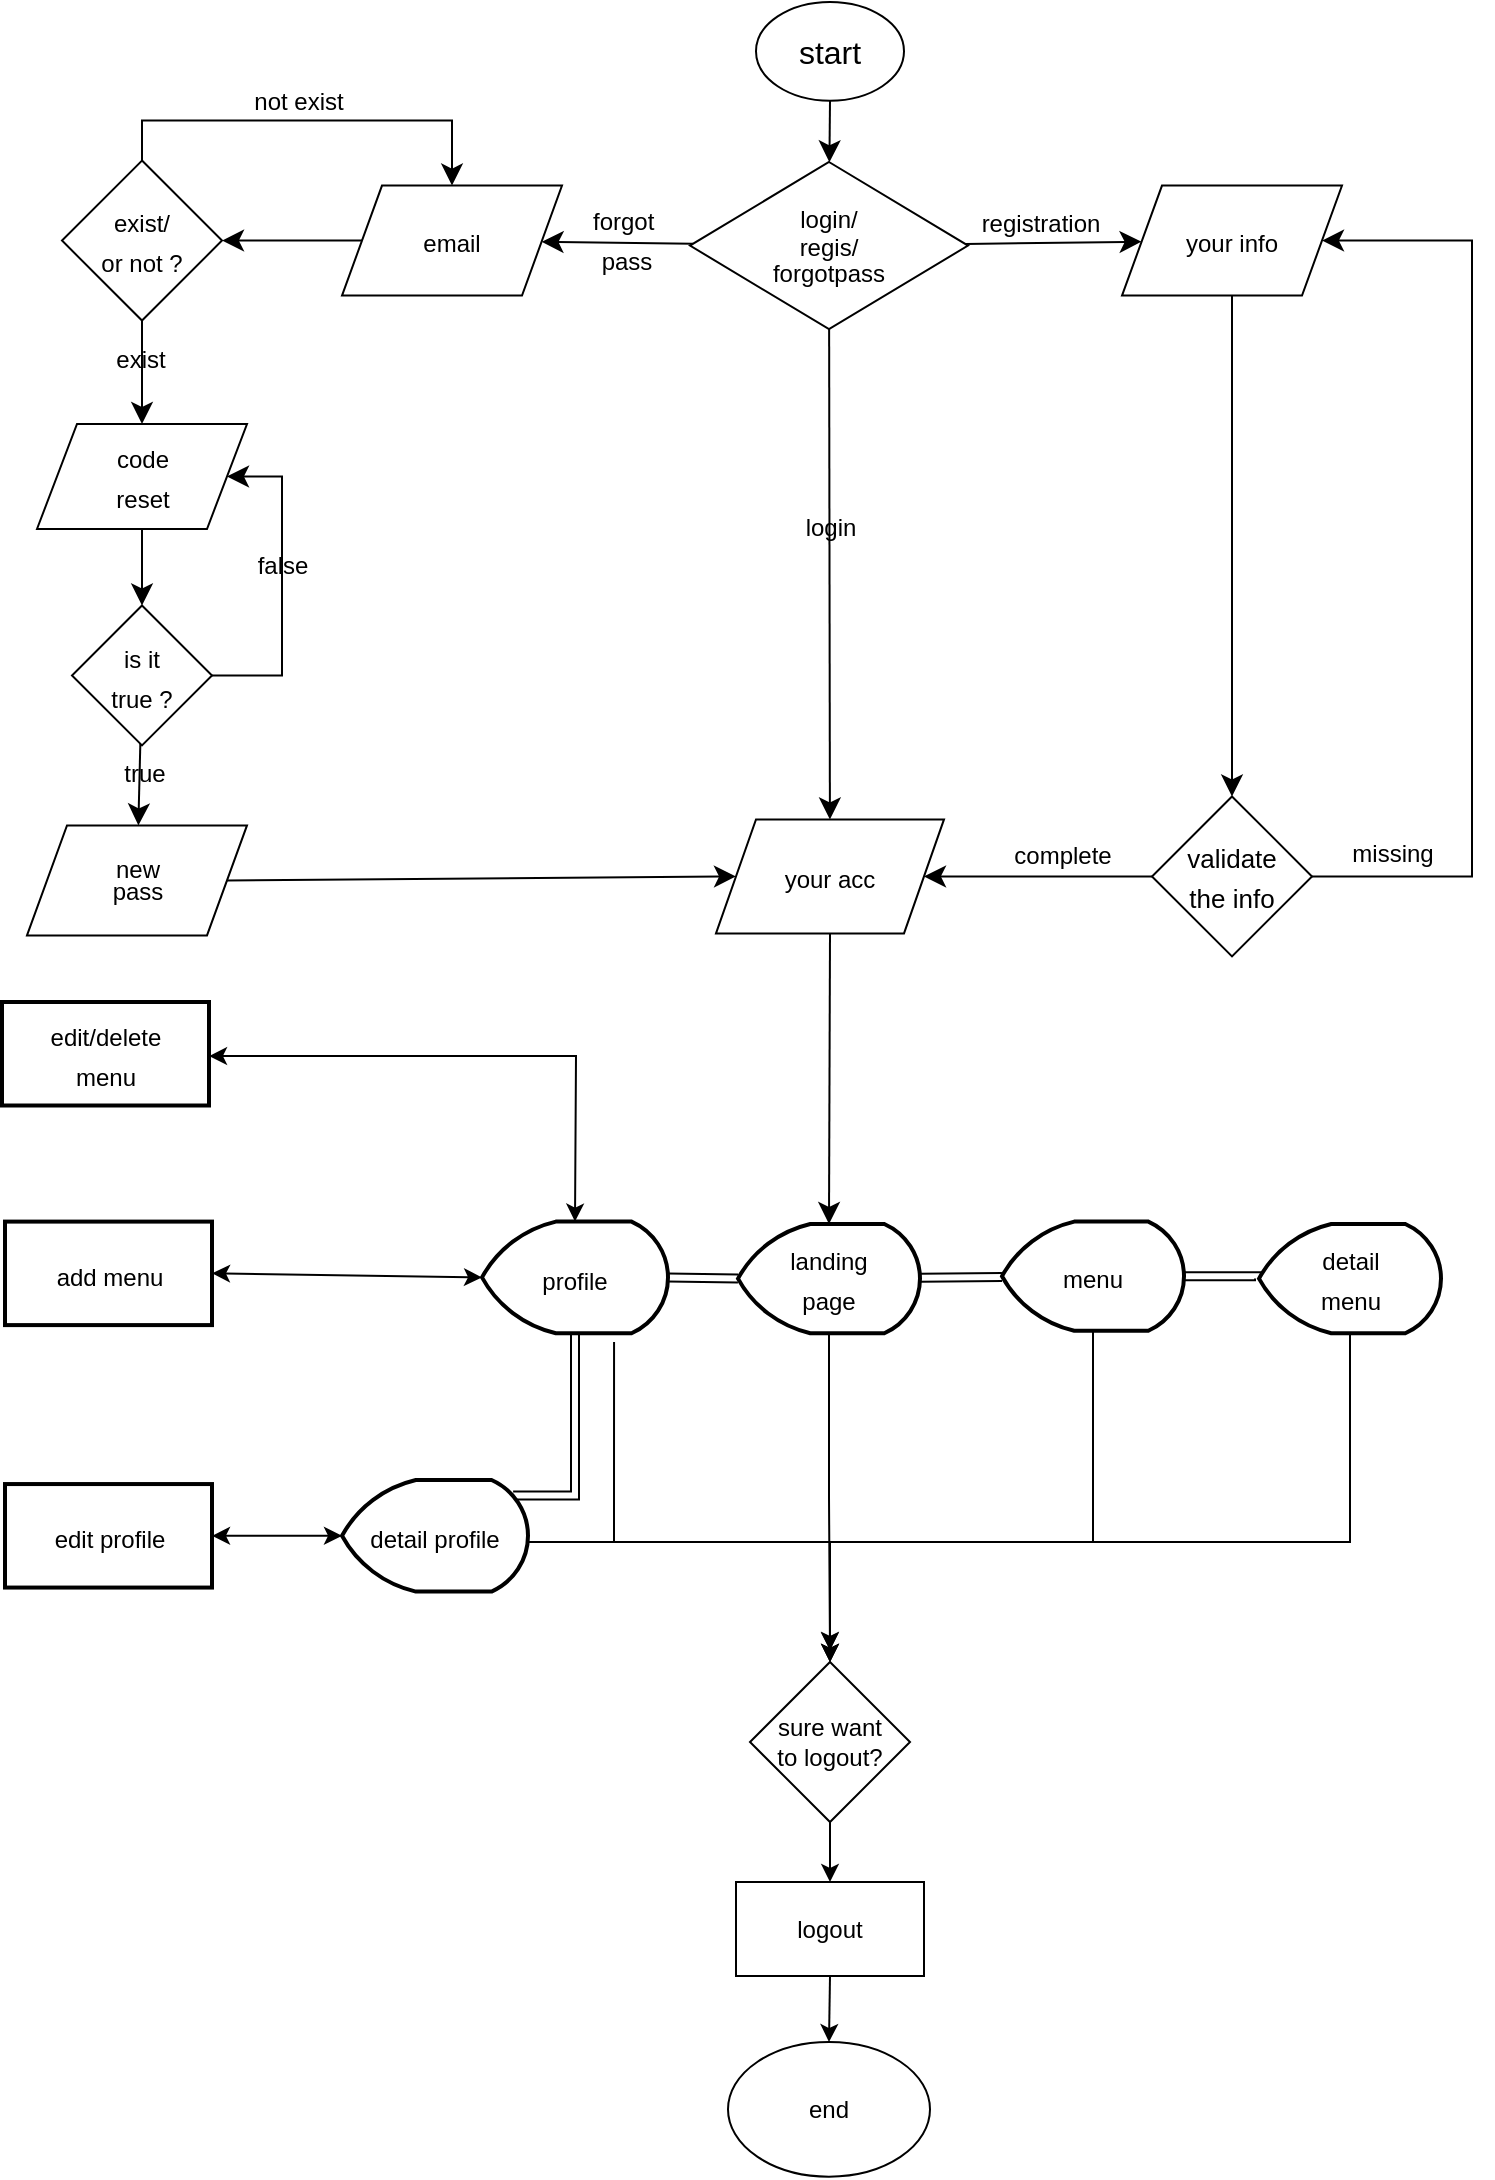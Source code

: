 <mxfile version="21.6.2" type="github">
  <diagram id="C5RBs43oDa-KdzZeNtuy" name="Page-1">
    <mxGraphModel dx="1707" dy="522" grid="1" gridSize="10" guides="1" tooltips="1" connect="1" arrows="1" fold="1" page="1" pageScale="1" pageWidth="827" pageHeight="1169" math="0" shadow="0">
      <root>
        <mxCell id="WIyWlLk6GJQsqaUBKTNV-0" />
        <mxCell id="WIyWlLk6GJQsqaUBKTNV-1" parent="WIyWlLk6GJQsqaUBKTNV-0" />
        <mxCell id="jDc-DO-Nr4QKycDwIe2J-2" value="" style="edgeStyle=none;curved=1;rounded=0;orthogonalLoop=1;jettySize=auto;html=1;fontSize=12;startSize=8;endSize=8;labelBackgroundColor=none;fontColor=default;" parent="WIyWlLk6GJQsqaUBKTNV-1" source="jDc-DO-Nr4QKycDwIe2J-0" target="jDc-DO-Nr4QKycDwIe2J-1" edge="1">
          <mxGeometry relative="1" as="geometry" />
        </mxCell>
        <mxCell id="jDc-DO-Nr4QKycDwIe2J-0" value="start" style="ellipse;whiteSpace=wrap;html=1;fontSize=16;labelBackgroundColor=none;" parent="WIyWlLk6GJQsqaUBKTNV-1" vertex="1">
          <mxGeometry x="377" width="74" height="49.33" as="geometry" />
        </mxCell>
        <mxCell id="jDc-DO-Nr4QKycDwIe2J-4" value="" style="edgeStyle=none;curved=1;rounded=0;orthogonalLoop=1;jettySize=auto;html=1;fontSize=12;startSize=8;endSize=8;labelBackgroundColor=none;fontColor=default;" parent="WIyWlLk6GJQsqaUBKTNV-1" source="jDc-DO-Nr4QKycDwIe2J-1" target="jDc-DO-Nr4QKycDwIe2J-3" edge="1">
          <mxGeometry relative="1" as="geometry" />
        </mxCell>
        <mxCell id="jDc-DO-Nr4QKycDwIe2J-5" value="&lt;font style=&quot;font-size: 12px;&quot;&gt;login&lt;/font&gt;" style="edgeLabel;html=1;align=center;verticalAlign=middle;resizable=0;points=[];fontSize=16;labelBackgroundColor=none;" parent="jDc-DO-Nr4QKycDwIe2J-4" vertex="1" connectable="0">
          <mxGeometry x="-0.204" y="2" relative="1" as="geometry">
            <mxPoint x="-2" as="offset" />
          </mxGeometry>
        </mxCell>
        <mxCell id="jDc-DO-Nr4QKycDwIe2J-8" value="" style="edgeStyle=none;curved=1;rounded=0;orthogonalLoop=1;jettySize=auto;html=1;fontSize=12;startSize=8;endSize=8;labelBackgroundColor=none;fontColor=default;" parent="WIyWlLk6GJQsqaUBKTNV-1" source="jDc-DO-Nr4QKycDwIe2J-1" target="jDc-DO-Nr4QKycDwIe2J-7" edge="1">
          <mxGeometry relative="1" as="geometry" />
        </mxCell>
        <mxCell id="jDc-DO-Nr4QKycDwIe2J-9" value="&lt;font style=&quot;font-size: 12px;&quot;&gt;registration&lt;/font&gt;" style="edgeLabel;html=1;align=center;verticalAlign=middle;resizable=0;points=[];fontSize=16;labelBackgroundColor=none;" parent="jDc-DO-Nr4QKycDwIe2J-8" vertex="1" connectable="0">
          <mxGeometry x="0.032" y="-1" relative="1" as="geometry">
            <mxPoint x="-8" y="-13" as="offset" />
          </mxGeometry>
        </mxCell>
        <mxCell id="jDc-DO-Nr4QKycDwIe2J-11" value="" style="edgeStyle=none;curved=1;rounded=0;orthogonalLoop=1;jettySize=auto;html=1;fontSize=12;startSize=8;endSize=8;labelBackgroundColor=none;fontColor=default;" parent="WIyWlLk6GJQsqaUBKTNV-1" source="jDc-DO-Nr4QKycDwIe2J-1" target="jDc-DO-Nr4QKycDwIe2J-10" edge="1">
          <mxGeometry relative="1" as="geometry" />
        </mxCell>
        <mxCell id="jDc-DO-Nr4QKycDwIe2J-21" value="&lt;font style=&quot;font-size: 12px;&quot;&gt;forgot&amp;nbsp;&lt;br&gt;pass&lt;/font&gt;" style="edgeLabel;html=1;align=center;verticalAlign=middle;resizable=0;points=[];fontSize=16;labelBackgroundColor=none;" parent="jDc-DO-Nr4QKycDwIe2J-11" vertex="1" connectable="0">
          <mxGeometry x="-0.405" y="2" relative="1" as="geometry">
            <mxPoint x="-11" y="-5" as="offset" />
          </mxGeometry>
        </mxCell>
        <mxCell id="jDc-DO-Nr4QKycDwIe2J-1" value="&lt;p style=&quot;line-height: 80%;&quot;&gt;&lt;font style=&quot;font-size: 12px;&quot;&gt;login/&lt;br&gt;regis/&lt;br&gt;forgotpass&lt;/font&gt;&lt;/p&gt;" style="rhombus;whiteSpace=wrap;html=1;fontSize=16;labelBackgroundColor=none;" parent="WIyWlLk6GJQsqaUBKTNV-1" vertex="1">
          <mxGeometry x="344" y="80" width="139" height="83.58" as="geometry" />
        </mxCell>
        <mxCell id="jDc-DO-Nr4QKycDwIe2J-34" style="edgeStyle=none;curved=1;rounded=0;orthogonalLoop=1;jettySize=auto;html=1;exitX=0.5;exitY=1;exitDx=0;exitDy=0;entryX=0.5;entryY=0;entryDx=0;entryDy=0;entryPerimeter=0;fontSize=12;startSize=8;endSize=8;labelBackgroundColor=none;fontColor=default;" parent="WIyWlLk6GJQsqaUBKTNV-1" source="jDc-DO-Nr4QKycDwIe2J-3" target="jDc-DO-Nr4QKycDwIe2J-33" edge="1">
          <mxGeometry relative="1" as="geometry" />
        </mxCell>
        <mxCell id="jDc-DO-Nr4QKycDwIe2J-3" value="&lt;font style=&quot;font-size: 12px;&quot;&gt;your acc&lt;/font&gt;" style="shape=parallelogram;perimeter=parallelogramPerimeter;whiteSpace=wrap;html=1;fixedSize=1;fontSize=16;labelBackgroundColor=none;" parent="WIyWlLk6GJQsqaUBKTNV-1" vertex="1">
          <mxGeometry x="357" y="408.71" width="114" height="57" as="geometry" />
        </mxCell>
        <mxCell id="jDc-DO-Nr4QKycDwIe2J-16" value="" style="edgeStyle=none;curved=1;rounded=0;orthogonalLoop=1;jettySize=auto;html=1;fontSize=12;startSize=8;endSize=8;labelBackgroundColor=none;fontColor=default;" parent="WIyWlLk6GJQsqaUBKTNV-1" source="jDc-DO-Nr4QKycDwIe2J-7" target="jDc-DO-Nr4QKycDwIe2J-15" edge="1">
          <mxGeometry relative="1" as="geometry" />
        </mxCell>
        <mxCell id="jDc-DO-Nr4QKycDwIe2J-7" value="&lt;font style=&quot;font-size: 12px;&quot;&gt;your info&lt;/font&gt;" style="shape=parallelogram;perimeter=parallelogramPerimeter;whiteSpace=wrap;html=1;fixedSize=1;fontSize=16;labelBackgroundColor=none;" parent="WIyWlLk6GJQsqaUBKTNV-1" vertex="1">
          <mxGeometry x="560" y="91.79" width="110" height="55" as="geometry" />
        </mxCell>
        <mxCell id="jDc-DO-Nr4QKycDwIe2J-23" value="" style="edgeStyle=none;curved=1;rounded=0;orthogonalLoop=1;jettySize=auto;html=1;fontSize=12;startSize=8;endSize=8;labelBackgroundColor=none;fontColor=default;" parent="WIyWlLk6GJQsqaUBKTNV-1" source="jDc-DO-Nr4QKycDwIe2J-10" target="jDc-DO-Nr4QKycDwIe2J-22" edge="1">
          <mxGeometry relative="1" as="geometry" />
        </mxCell>
        <mxCell id="jDc-DO-Nr4QKycDwIe2J-10" value="&lt;font style=&quot;font-size: 12px;&quot;&gt;email&lt;/font&gt;" style="shape=parallelogram;perimeter=parallelogramPerimeter;whiteSpace=wrap;html=1;fixedSize=1;fontSize=16;labelBackgroundColor=none;" parent="WIyWlLk6GJQsqaUBKTNV-1" vertex="1">
          <mxGeometry x="170" y="91.79" width="110" height="55" as="geometry" />
        </mxCell>
        <mxCell id="jDc-DO-Nr4QKycDwIe2J-17" style="edgeStyle=orthogonalEdgeStyle;rounded=0;orthogonalLoop=1;jettySize=auto;html=1;exitX=1;exitY=0.5;exitDx=0;exitDy=0;entryX=1;entryY=0.5;entryDx=0;entryDy=0;fontSize=12;startSize=8;endSize=8;labelBackgroundColor=none;fontColor=default;" parent="WIyWlLk6GJQsqaUBKTNV-1" source="jDc-DO-Nr4QKycDwIe2J-15" target="jDc-DO-Nr4QKycDwIe2J-7" edge="1">
          <mxGeometry relative="1" as="geometry">
            <mxPoint x="655" y="230.0" as="targetPoint" />
            <Array as="points">
              <mxPoint x="735" y="437" />
              <mxPoint x="735" y="119" />
            </Array>
          </mxGeometry>
        </mxCell>
        <mxCell id="jDc-DO-Nr4QKycDwIe2J-19" value="" style="edgeStyle=none;curved=1;rounded=0;orthogonalLoop=1;jettySize=auto;html=1;fontSize=12;startSize=8;endSize=8;labelBackgroundColor=none;fontColor=default;" parent="WIyWlLk6GJQsqaUBKTNV-1" source="jDc-DO-Nr4QKycDwIe2J-15" target="jDc-DO-Nr4QKycDwIe2J-3" edge="1">
          <mxGeometry relative="1" as="geometry" />
        </mxCell>
        <mxCell id="jDc-DO-Nr4QKycDwIe2J-20" value="&lt;font style=&quot;font-size: 12px;&quot;&gt;complete&lt;/font&gt;" style="edgeLabel;html=1;align=center;verticalAlign=middle;resizable=0;points=[];fontSize=16;labelBackgroundColor=none;" parent="jDc-DO-Nr4QKycDwIe2J-19" vertex="1" connectable="0">
          <mxGeometry x="-0.207" y="-1" relative="1" as="geometry">
            <mxPoint y="-11" as="offset" />
          </mxGeometry>
        </mxCell>
        <mxCell id="jDc-DO-Nr4QKycDwIe2J-15" value="&lt;font style=&quot;font-size: 13px;&quot;&gt;validate&lt;br&gt;the info&lt;br&gt;&lt;/font&gt;" style="rhombus;whiteSpace=wrap;html=1;fontSize=16;labelBackgroundColor=none;" parent="WIyWlLk6GJQsqaUBKTNV-1" vertex="1">
          <mxGeometry x="575" y="397.21" width="80" height="80" as="geometry" />
        </mxCell>
        <mxCell id="jDc-DO-Nr4QKycDwIe2J-18" value="&lt;font style=&quot;font-size: 12px;&quot;&gt;missing&lt;/font&gt;" style="text;html=1;align=center;verticalAlign=middle;resizable=0;points=[];autosize=1;strokeColor=none;fillColor=none;fontSize=16;rotation=0;labelBackgroundColor=none;" parent="WIyWlLk6GJQsqaUBKTNV-1" vertex="1">
          <mxGeometry x="665" y="408.71" width="60" height="30" as="geometry" />
        </mxCell>
        <mxCell id="jDc-DO-Nr4QKycDwIe2J-25" value="" style="edgeStyle=none;curved=1;rounded=0;orthogonalLoop=1;jettySize=auto;html=1;fontSize=12;startSize=8;endSize=8;labelBackgroundColor=none;fontColor=default;" parent="WIyWlLk6GJQsqaUBKTNV-1" source="jDc-DO-Nr4QKycDwIe2J-22" target="jDc-DO-Nr4QKycDwIe2J-24" edge="1">
          <mxGeometry relative="1" as="geometry" />
        </mxCell>
        <mxCell id="jDc-DO-Nr4QKycDwIe2J-28" value="&lt;font style=&quot;font-size: 12px;&quot;&gt;exist&lt;/font&gt;" style="edgeLabel;html=1;align=center;verticalAlign=middle;resizable=0;points=[];fontSize=16;labelBackgroundColor=none;" parent="jDc-DO-Nr4QKycDwIe2J-25" vertex="1" connectable="0">
          <mxGeometry x="-0.341" y="-1" relative="1" as="geometry">
            <mxPoint as="offset" />
          </mxGeometry>
        </mxCell>
        <mxCell id="jDc-DO-Nr4QKycDwIe2J-26" style="edgeStyle=orthogonalEdgeStyle;rounded=0;orthogonalLoop=1;jettySize=auto;html=1;exitX=0.5;exitY=0;exitDx=0;exitDy=0;entryX=0.5;entryY=0;entryDx=0;entryDy=0;fontSize=12;startSize=8;endSize=8;labelBackgroundColor=none;fontColor=default;" parent="WIyWlLk6GJQsqaUBKTNV-1" source="jDc-DO-Nr4QKycDwIe2J-22" target="jDc-DO-Nr4QKycDwIe2J-10" edge="1">
          <mxGeometry relative="1" as="geometry" />
        </mxCell>
        <mxCell id="jDc-DO-Nr4QKycDwIe2J-27" value="&lt;font style=&quot;font-size: 12px;&quot;&gt;not exist&lt;/font&gt;" style="edgeLabel;html=1;align=center;verticalAlign=middle;resizable=0;points=[];fontSize=16;labelBackgroundColor=none;" parent="jDc-DO-Nr4QKycDwIe2J-26" vertex="1" connectable="0">
          <mxGeometry x="-0.055" y="2" relative="1" as="geometry">
            <mxPoint y="-10" as="offset" />
          </mxGeometry>
        </mxCell>
        <mxCell id="jDc-DO-Nr4QKycDwIe2J-22" value="&lt;font style=&quot;font-size: 12px;&quot;&gt;exist/&lt;br&gt;or not ?&lt;/font&gt;" style="rhombus;whiteSpace=wrap;html=1;fontSize=16;labelBackgroundColor=none;" parent="WIyWlLk6GJQsqaUBKTNV-1" vertex="1">
          <mxGeometry x="30" y="79.29" width="80" height="80" as="geometry" />
        </mxCell>
        <mxCell id="jDc-DO-Nr4QKycDwIe2J-39" value="" style="edgeStyle=none;curved=1;rounded=0;orthogonalLoop=1;jettySize=auto;html=1;fontSize=12;startSize=8;endSize=8;labelBackgroundColor=none;fontColor=default;" parent="WIyWlLk6GJQsqaUBKTNV-1" source="jDc-DO-Nr4QKycDwIe2J-24" target="jDc-DO-Nr4QKycDwIe2J-38" edge="1">
          <mxGeometry relative="1" as="geometry" />
        </mxCell>
        <mxCell id="jDc-DO-Nr4QKycDwIe2J-24" value="&lt;font style=&quot;font-size: 12px;&quot;&gt;code &lt;br&gt;reset&lt;/font&gt;" style="shape=parallelogram;perimeter=parallelogramPerimeter;whiteSpace=wrap;html=1;fixedSize=1;fontSize=16;labelBackgroundColor=none;" parent="WIyWlLk6GJQsqaUBKTNV-1" vertex="1">
          <mxGeometry x="17.5" y="211" width="105" height="52.5" as="geometry" />
        </mxCell>
        <mxCell id="jDc-DO-Nr4QKycDwIe2J-49" style="edgeStyle=none;curved=1;rounded=0;orthogonalLoop=1;jettySize=auto;html=1;exitX=0;exitY=0.5;exitDx=0;exitDy=0;exitPerimeter=0;entryX=1;entryY=0.5;entryDx=0;entryDy=0;entryPerimeter=0;fontSize=12;shape=link;labelBackgroundColor=none;fontColor=default;" parent="WIyWlLk6GJQsqaUBKTNV-1" source="jDc-DO-Nr4QKycDwIe2J-33" target="jDc-DO-Nr4QKycDwIe2J-48" edge="1">
          <mxGeometry relative="1" as="geometry" />
        </mxCell>
        <mxCell id="jDc-DO-Nr4QKycDwIe2J-51" value="" style="edgeStyle=none;curved=1;rounded=0;orthogonalLoop=1;jettySize=auto;html=1;fontSize=12;shape=link;labelBackgroundColor=none;fontColor=default;" parent="WIyWlLk6GJQsqaUBKTNV-1" source="jDc-DO-Nr4QKycDwIe2J-33" target="jDc-DO-Nr4QKycDwIe2J-50" edge="1">
          <mxGeometry relative="1" as="geometry" />
        </mxCell>
        <mxCell id="RezKscb2M5TElrazwZ7U-43" style="edgeStyle=orthogonalEdgeStyle;rounded=0;orthogonalLoop=1;jettySize=auto;html=1;exitX=0.5;exitY=1;exitDx=0;exitDy=0;exitPerimeter=0;entryX=0.5;entryY=-0.072;entryDx=0;entryDy=0;entryPerimeter=0;labelBackgroundColor=none;fontColor=default;" parent="WIyWlLk6GJQsqaUBKTNV-1" source="jDc-DO-Nr4QKycDwIe2J-33" target="RezKscb2M5TElrazwZ7U-42" edge="1">
          <mxGeometry relative="1" as="geometry" />
        </mxCell>
        <mxCell id="jDc-DO-Nr4QKycDwIe2J-33" value="&lt;font style=&quot;font-size: 12px;&quot;&gt;landing&lt;br&gt;page&lt;/font&gt;" style="strokeWidth=2;html=1;shape=mxgraph.flowchart.display;whiteSpace=wrap;fontSize=16;labelBackgroundColor=none;" parent="WIyWlLk6GJQsqaUBKTNV-1" vertex="1">
          <mxGeometry x="368" y="611" width="91" height="54.6" as="geometry" />
        </mxCell>
        <mxCell id="jDc-DO-Nr4QKycDwIe2J-42" style="edgeStyle=orthogonalEdgeStyle;rounded=0;orthogonalLoop=1;jettySize=auto;html=1;exitX=1;exitY=0.5;exitDx=0;exitDy=0;entryX=1;entryY=0.5;entryDx=0;entryDy=0;fontSize=12;startSize=8;endSize=8;labelBackgroundColor=none;fontColor=default;" parent="WIyWlLk6GJQsqaUBKTNV-1" source="jDc-DO-Nr4QKycDwIe2J-38" target="jDc-DO-Nr4QKycDwIe2J-24" edge="1">
          <mxGeometry relative="1" as="geometry">
            <Array as="points">
              <mxPoint x="140" y="337" />
              <mxPoint x="140" y="237" />
            </Array>
          </mxGeometry>
        </mxCell>
        <mxCell id="jDc-DO-Nr4QKycDwIe2J-43" value="&lt;font style=&quot;font-size: 12px;&quot;&gt;false&lt;/font&gt;" style="edgeLabel;html=1;align=center;verticalAlign=middle;resizable=0;points=[];fontSize=16;labelBackgroundColor=none;" parent="jDc-DO-Nr4QKycDwIe2J-42" vertex="1" connectable="0">
          <mxGeometry x="0.133" relative="1" as="geometry">
            <mxPoint as="offset" />
          </mxGeometry>
        </mxCell>
        <mxCell id="jDc-DO-Nr4QKycDwIe2J-45" value="" style="edgeStyle=none;curved=1;rounded=0;orthogonalLoop=1;jettySize=auto;html=1;fontSize=12;startSize=8;endSize=8;labelBackgroundColor=none;fontColor=default;" parent="WIyWlLk6GJQsqaUBKTNV-1" source="jDc-DO-Nr4QKycDwIe2J-38" target="jDc-DO-Nr4QKycDwIe2J-44" edge="1">
          <mxGeometry relative="1" as="geometry" />
        </mxCell>
        <mxCell id="jDc-DO-Nr4QKycDwIe2J-46" value="&lt;font style=&quot;font-size: 12px;&quot;&gt;true&lt;/font&gt;" style="edgeLabel;html=1;align=center;verticalAlign=middle;resizable=0;points=[];fontSize=16;labelBackgroundColor=none;" parent="jDc-DO-Nr4QKycDwIe2J-45" vertex="1" connectable="0">
          <mxGeometry x="-0.355" y="2" relative="1" as="geometry">
            <mxPoint as="offset" />
          </mxGeometry>
        </mxCell>
        <mxCell id="jDc-DO-Nr4QKycDwIe2J-38" value="&lt;font style=&quot;font-size: 12px;&quot;&gt;is it&lt;br&gt;true ?&lt;/font&gt;" style="rhombus;whiteSpace=wrap;html=1;fontSize=16;labelBackgroundColor=none;" parent="WIyWlLk6GJQsqaUBKTNV-1" vertex="1">
          <mxGeometry x="35" y="301.71" width="70" height="70" as="geometry" />
        </mxCell>
        <mxCell id="jDc-DO-Nr4QKycDwIe2J-47" style="edgeStyle=none;curved=1;rounded=0;orthogonalLoop=1;jettySize=auto;html=1;exitX=1;exitY=0.5;exitDx=0;exitDy=0;entryX=0;entryY=0.5;entryDx=0;entryDy=0;fontSize=12;startSize=8;endSize=8;labelBackgroundColor=none;fontColor=default;" parent="WIyWlLk6GJQsqaUBKTNV-1" source="jDc-DO-Nr4QKycDwIe2J-44" target="jDc-DO-Nr4QKycDwIe2J-3" edge="1">
          <mxGeometry relative="1" as="geometry" />
        </mxCell>
        <mxCell id="jDc-DO-Nr4QKycDwIe2J-44" value="&lt;p style=&quot;line-height: 90%; font-size: 12px;&quot;&gt;new&lt;br&gt;pass&lt;br&gt;&lt;/p&gt;" style="shape=parallelogram;perimeter=parallelogramPerimeter;whiteSpace=wrap;html=1;fixedSize=1;fontSize=16;labelBackgroundColor=none;" parent="WIyWlLk6GJQsqaUBKTNV-1" vertex="1">
          <mxGeometry x="12.5" y="411.71" width="110" height="55" as="geometry" />
        </mxCell>
        <mxCell id="RezKscb2M5TElrazwZ7U-50" style="edgeStyle=orthogonalEdgeStyle;rounded=0;orthogonalLoop=1;jettySize=auto;html=1;entryX=0.5;entryY=0;entryDx=0;entryDy=0;exitX=0.71;exitY=1.079;exitDx=0;exitDy=0;exitPerimeter=0;labelBackgroundColor=none;fontColor=default;" parent="WIyWlLk6GJQsqaUBKTNV-1" source="jDc-DO-Nr4QKycDwIe2J-48" target="RezKscb2M5TElrazwZ7U-42" edge="1">
          <mxGeometry relative="1" as="geometry">
            <mxPoint x="330" y="670" as="sourcePoint" />
            <mxPoint x="414" y="867" as="targetPoint" />
            <Array as="points">
              <mxPoint x="306" y="770" />
              <mxPoint x="414" y="770" />
            </Array>
          </mxGeometry>
        </mxCell>
        <mxCell id="RezKscb2M5TElrazwZ7U-52" style="edgeStyle=orthogonalEdgeStyle;rounded=0;orthogonalLoop=1;jettySize=auto;html=1;exitX=0.5;exitY=1;exitDx=0;exitDy=0;exitPerimeter=0;entryX=0.92;entryY=0.14;entryDx=0;entryDy=0;entryPerimeter=0;shape=link;labelBackgroundColor=none;fontColor=default;" parent="WIyWlLk6GJQsqaUBKTNV-1" source="jDc-DO-Nr4QKycDwIe2J-48" target="RezKscb2M5TElrazwZ7U-28" edge="1">
          <mxGeometry relative="1" as="geometry">
            <Array as="points">
              <mxPoint x="287" y="747" />
            </Array>
          </mxGeometry>
        </mxCell>
        <mxCell id="jDc-DO-Nr4QKycDwIe2J-48" value="&lt;font style=&quot;font-size: 12px;&quot;&gt;profile&lt;/font&gt;" style="strokeWidth=2;html=1;shape=mxgraph.flowchart.display;whiteSpace=wrap;fontSize=16;labelBackgroundColor=none;" parent="WIyWlLk6GJQsqaUBKTNV-1" vertex="1">
          <mxGeometry x="240" y="609.8" width="93" height="55.8" as="geometry" />
        </mxCell>
        <mxCell id="RezKscb2M5TElrazwZ7U-9" style="edgeStyle=orthogonalEdgeStyle;rounded=0;orthogonalLoop=1;jettySize=auto;html=1;exitX=1;exitY=0.5;exitDx=0;exitDy=0;exitPerimeter=0;entryX=0;entryY=0.5;entryDx=0;entryDy=0;entryPerimeter=0;shape=link;labelBackgroundColor=none;fontColor=default;" parent="WIyWlLk6GJQsqaUBKTNV-1" source="jDc-DO-Nr4QKycDwIe2J-50" target="RezKscb2M5TElrazwZ7U-2" edge="1">
          <mxGeometry relative="1" as="geometry" />
        </mxCell>
        <mxCell id="RezKscb2M5TElrazwZ7U-46" style="edgeStyle=orthogonalEdgeStyle;rounded=0;orthogonalLoop=1;jettySize=auto;html=1;exitX=0.5;exitY=1;exitDx=0;exitDy=0;exitPerimeter=0;entryX=0.5;entryY=-0.075;entryDx=0;entryDy=0;entryPerimeter=0;labelBackgroundColor=none;fontColor=default;" parent="WIyWlLk6GJQsqaUBKTNV-1" source="jDc-DO-Nr4QKycDwIe2J-50" target="RezKscb2M5TElrazwZ7U-42" edge="1">
          <mxGeometry relative="1" as="geometry">
            <Array as="points">
              <mxPoint x="546" y="770" />
              <mxPoint x="414" y="770" />
            </Array>
          </mxGeometry>
        </mxCell>
        <mxCell id="jDc-DO-Nr4QKycDwIe2J-50" value="&lt;span style=&quot;font-size: 12px;&quot;&gt;menu&lt;/span&gt;" style="strokeWidth=2;html=1;shape=mxgraph.flowchart.display;whiteSpace=wrap;fontSize=16;labelBackgroundColor=none;" parent="WIyWlLk6GJQsqaUBKTNV-1" vertex="1">
          <mxGeometry x="500" y="609.8" width="91" height="54.6" as="geometry" />
        </mxCell>
        <mxCell id="RezKscb2M5TElrazwZ7U-49" style="edgeStyle=orthogonalEdgeStyle;rounded=0;orthogonalLoop=1;jettySize=auto;html=1;exitX=0.5;exitY=1;exitDx=0;exitDy=0;exitPerimeter=0;entryX=0.5;entryY=0;entryDx=0;entryDy=0;labelBackgroundColor=none;fontColor=default;" parent="WIyWlLk6GJQsqaUBKTNV-1" source="RezKscb2M5TElrazwZ7U-2" target="RezKscb2M5TElrazwZ7U-42" edge="1">
          <mxGeometry relative="1" as="geometry">
            <Array as="points">
              <mxPoint x="674" y="770" />
              <mxPoint x="414" y="770" />
            </Array>
          </mxGeometry>
        </mxCell>
        <mxCell id="RezKscb2M5TElrazwZ7U-2" value="&lt;span style=&quot;font-size: 12px;&quot;&gt;detail&lt;br&gt;menu&lt;/span&gt;" style="strokeWidth=2;html=1;shape=mxgraph.flowchart.display;whiteSpace=wrap;fontSize=16;labelBackgroundColor=none;" parent="WIyWlLk6GJQsqaUBKTNV-1" vertex="1">
          <mxGeometry x="628.5" y="611" width="91" height="54.6" as="geometry" />
        </mxCell>
        <mxCell id="RezKscb2M5TElrazwZ7U-25" value="" style="endArrow=classic;startArrow=classic;html=1;rounded=0;entryX=0;entryY=0.5;entryDx=0;entryDy=0;entryPerimeter=0;exitX=1;exitY=0.5;exitDx=0;exitDy=0;labelBackgroundColor=none;fontColor=default;" parent="WIyWlLk6GJQsqaUBKTNV-1" source="RezKscb2M5TElrazwZ7U-36" target="jDc-DO-Nr4QKycDwIe2J-48" edge="1">
          <mxGeometry width="50" height="50" relative="1" as="geometry">
            <mxPoint x="170" y="638" as="sourcePoint" />
            <mxPoint x="239.5" y="630" as="targetPoint" />
          </mxGeometry>
        </mxCell>
        <mxCell id="RezKscb2M5TElrazwZ7U-26" value="" style="endArrow=classic;startArrow=classic;html=1;rounded=0;entryX=0.5;entryY=0;entryDx=0;entryDy=0;entryPerimeter=0;exitX=1;exitY=0.522;exitDx=0;exitDy=0;exitPerimeter=0;labelBackgroundColor=none;fontColor=default;" parent="WIyWlLk6GJQsqaUBKTNV-1" source="RezKscb2M5TElrazwZ7U-34" target="jDc-DO-Nr4QKycDwIe2J-48" edge="1">
          <mxGeometry width="50" height="50" relative="1" as="geometry">
            <mxPoint x="179.5" y="527.375" as="sourcePoint" />
            <mxPoint x="250" y="638" as="targetPoint" />
            <Array as="points">
              <mxPoint x="287" y="527" />
            </Array>
          </mxGeometry>
        </mxCell>
        <mxCell id="RezKscb2M5TElrazwZ7U-58" style="edgeStyle=orthogonalEdgeStyle;rounded=0;orthogonalLoop=1;jettySize=auto;html=1;exitX=1;exitY=0.5;exitDx=0;exitDy=0;exitPerimeter=0;entryX=0.5;entryY=0;entryDx=0;entryDy=0;labelBackgroundColor=none;fontColor=default;" parent="WIyWlLk6GJQsqaUBKTNV-1" source="RezKscb2M5TElrazwZ7U-28" target="RezKscb2M5TElrazwZ7U-42" edge="1">
          <mxGeometry relative="1" as="geometry">
            <Array as="points">
              <mxPoint x="263" y="770" />
              <mxPoint x="414" y="770" />
            </Array>
          </mxGeometry>
        </mxCell>
        <mxCell id="RezKscb2M5TElrazwZ7U-28" value="&lt;font style=&quot;font-size: 12px;&quot;&gt;detail profile&lt;/font&gt;" style="strokeWidth=2;html=1;shape=mxgraph.flowchart.display;whiteSpace=wrap;fontSize=16;labelBackgroundColor=none;" parent="WIyWlLk6GJQsqaUBKTNV-1" vertex="1">
          <mxGeometry x="170" y="739" width="93" height="55.8" as="geometry" />
        </mxCell>
        <mxCell id="RezKscb2M5TElrazwZ7U-30" value="&lt;font style=&quot;font-size: 12px;&quot;&gt;edit profile&lt;/font&gt;" style="whiteSpace=wrap;html=1;fontSize=16;strokeWidth=2;labelBackgroundColor=none;" parent="WIyWlLk6GJQsqaUBKTNV-1" vertex="1">
          <mxGeometry x="1.5" y="741.03" width="103.5" height="51.75" as="geometry" />
        </mxCell>
        <mxCell id="RezKscb2M5TElrazwZ7U-32" value="" style="endArrow=classic;startArrow=classic;html=1;rounded=0;exitX=1;exitY=0.5;exitDx=0;exitDy=0;entryX=0;entryY=0.5;entryDx=0;entryDy=0;entryPerimeter=0;labelBackgroundColor=none;fontColor=default;" parent="WIyWlLk6GJQsqaUBKTNV-1" source="RezKscb2M5TElrazwZ7U-30" target="RezKscb2M5TElrazwZ7U-28" edge="1">
          <mxGeometry width="50" height="50" relative="1" as="geometry">
            <mxPoint x="110" y="849" as="sourcePoint" />
            <mxPoint x="160" y="799" as="targetPoint" />
          </mxGeometry>
        </mxCell>
        <mxCell id="RezKscb2M5TElrazwZ7U-34" value="&lt;font style=&quot;font-size: 12px;&quot;&gt;edit/delete&lt;br&gt;menu&lt;br&gt;&lt;/font&gt;" style="whiteSpace=wrap;html=1;fontSize=16;strokeWidth=2;labelBackgroundColor=none;" parent="WIyWlLk6GJQsqaUBKTNV-1" vertex="1">
          <mxGeometry y="500" width="103.5" height="51.75" as="geometry" />
        </mxCell>
        <mxCell id="RezKscb2M5TElrazwZ7U-36" value="&lt;font style=&quot;font-size: 12px;&quot;&gt;add menu&lt;br&gt;&lt;/font&gt;" style="whiteSpace=wrap;html=1;fontSize=16;strokeWidth=2;labelBackgroundColor=none;" parent="WIyWlLk6GJQsqaUBKTNV-1" vertex="1">
          <mxGeometry x="1.5" y="609.8" width="103.5" height="51.75" as="geometry" />
        </mxCell>
        <mxCell id="RezKscb2M5TElrazwZ7U-54" value="" style="edgeStyle=orthogonalEdgeStyle;rounded=0;orthogonalLoop=1;jettySize=auto;html=1;labelBackgroundColor=none;fontColor=default;" parent="WIyWlLk6GJQsqaUBKTNV-1" source="RezKscb2M5TElrazwZ7U-42" target="RezKscb2M5TElrazwZ7U-53" edge="1">
          <mxGeometry relative="1" as="geometry" />
        </mxCell>
        <mxCell id="RezKscb2M5TElrazwZ7U-42" value="sure want&lt;br&gt;to logout?" style="rhombus;whiteSpace=wrap;html=1;labelBackgroundColor=none;" parent="WIyWlLk6GJQsqaUBKTNV-1" vertex="1">
          <mxGeometry x="374" y="830" width="80" height="80" as="geometry" />
        </mxCell>
        <mxCell id="RezKscb2M5TElrazwZ7U-56" style="edgeStyle=orthogonalEdgeStyle;rounded=0;orthogonalLoop=1;jettySize=auto;html=1;exitX=0.5;exitY=1;exitDx=0;exitDy=0;entryX=0.5;entryY=0;entryDx=0;entryDy=0;labelBackgroundColor=none;fontColor=default;" parent="WIyWlLk6GJQsqaUBKTNV-1" source="RezKscb2M5TElrazwZ7U-53" target="RezKscb2M5TElrazwZ7U-55" edge="1">
          <mxGeometry relative="1" as="geometry" />
        </mxCell>
        <mxCell id="RezKscb2M5TElrazwZ7U-53" value="logout" style="whiteSpace=wrap;html=1;labelBackgroundColor=none;" parent="WIyWlLk6GJQsqaUBKTNV-1" vertex="1">
          <mxGeometry x="367" y="940" width="94" height="47" as="geometry" />
        </mxCell>
        <mxCell id="RezKscb2M5TElrazwZ7U-55" value="end" style="ellipse;whiteSpace=wrap;html=1;labelBackgroundColor=none;" parent="WIyWlLk6GJQsqaUBKTNV-1" vertex="1">
          <mxGeometry x="363" y="1020" width="101" height="67.33" as="geometry" />
        </mxCell>
      </root>
    </mxGraphModel>
  </diagram>
</mxfile>
